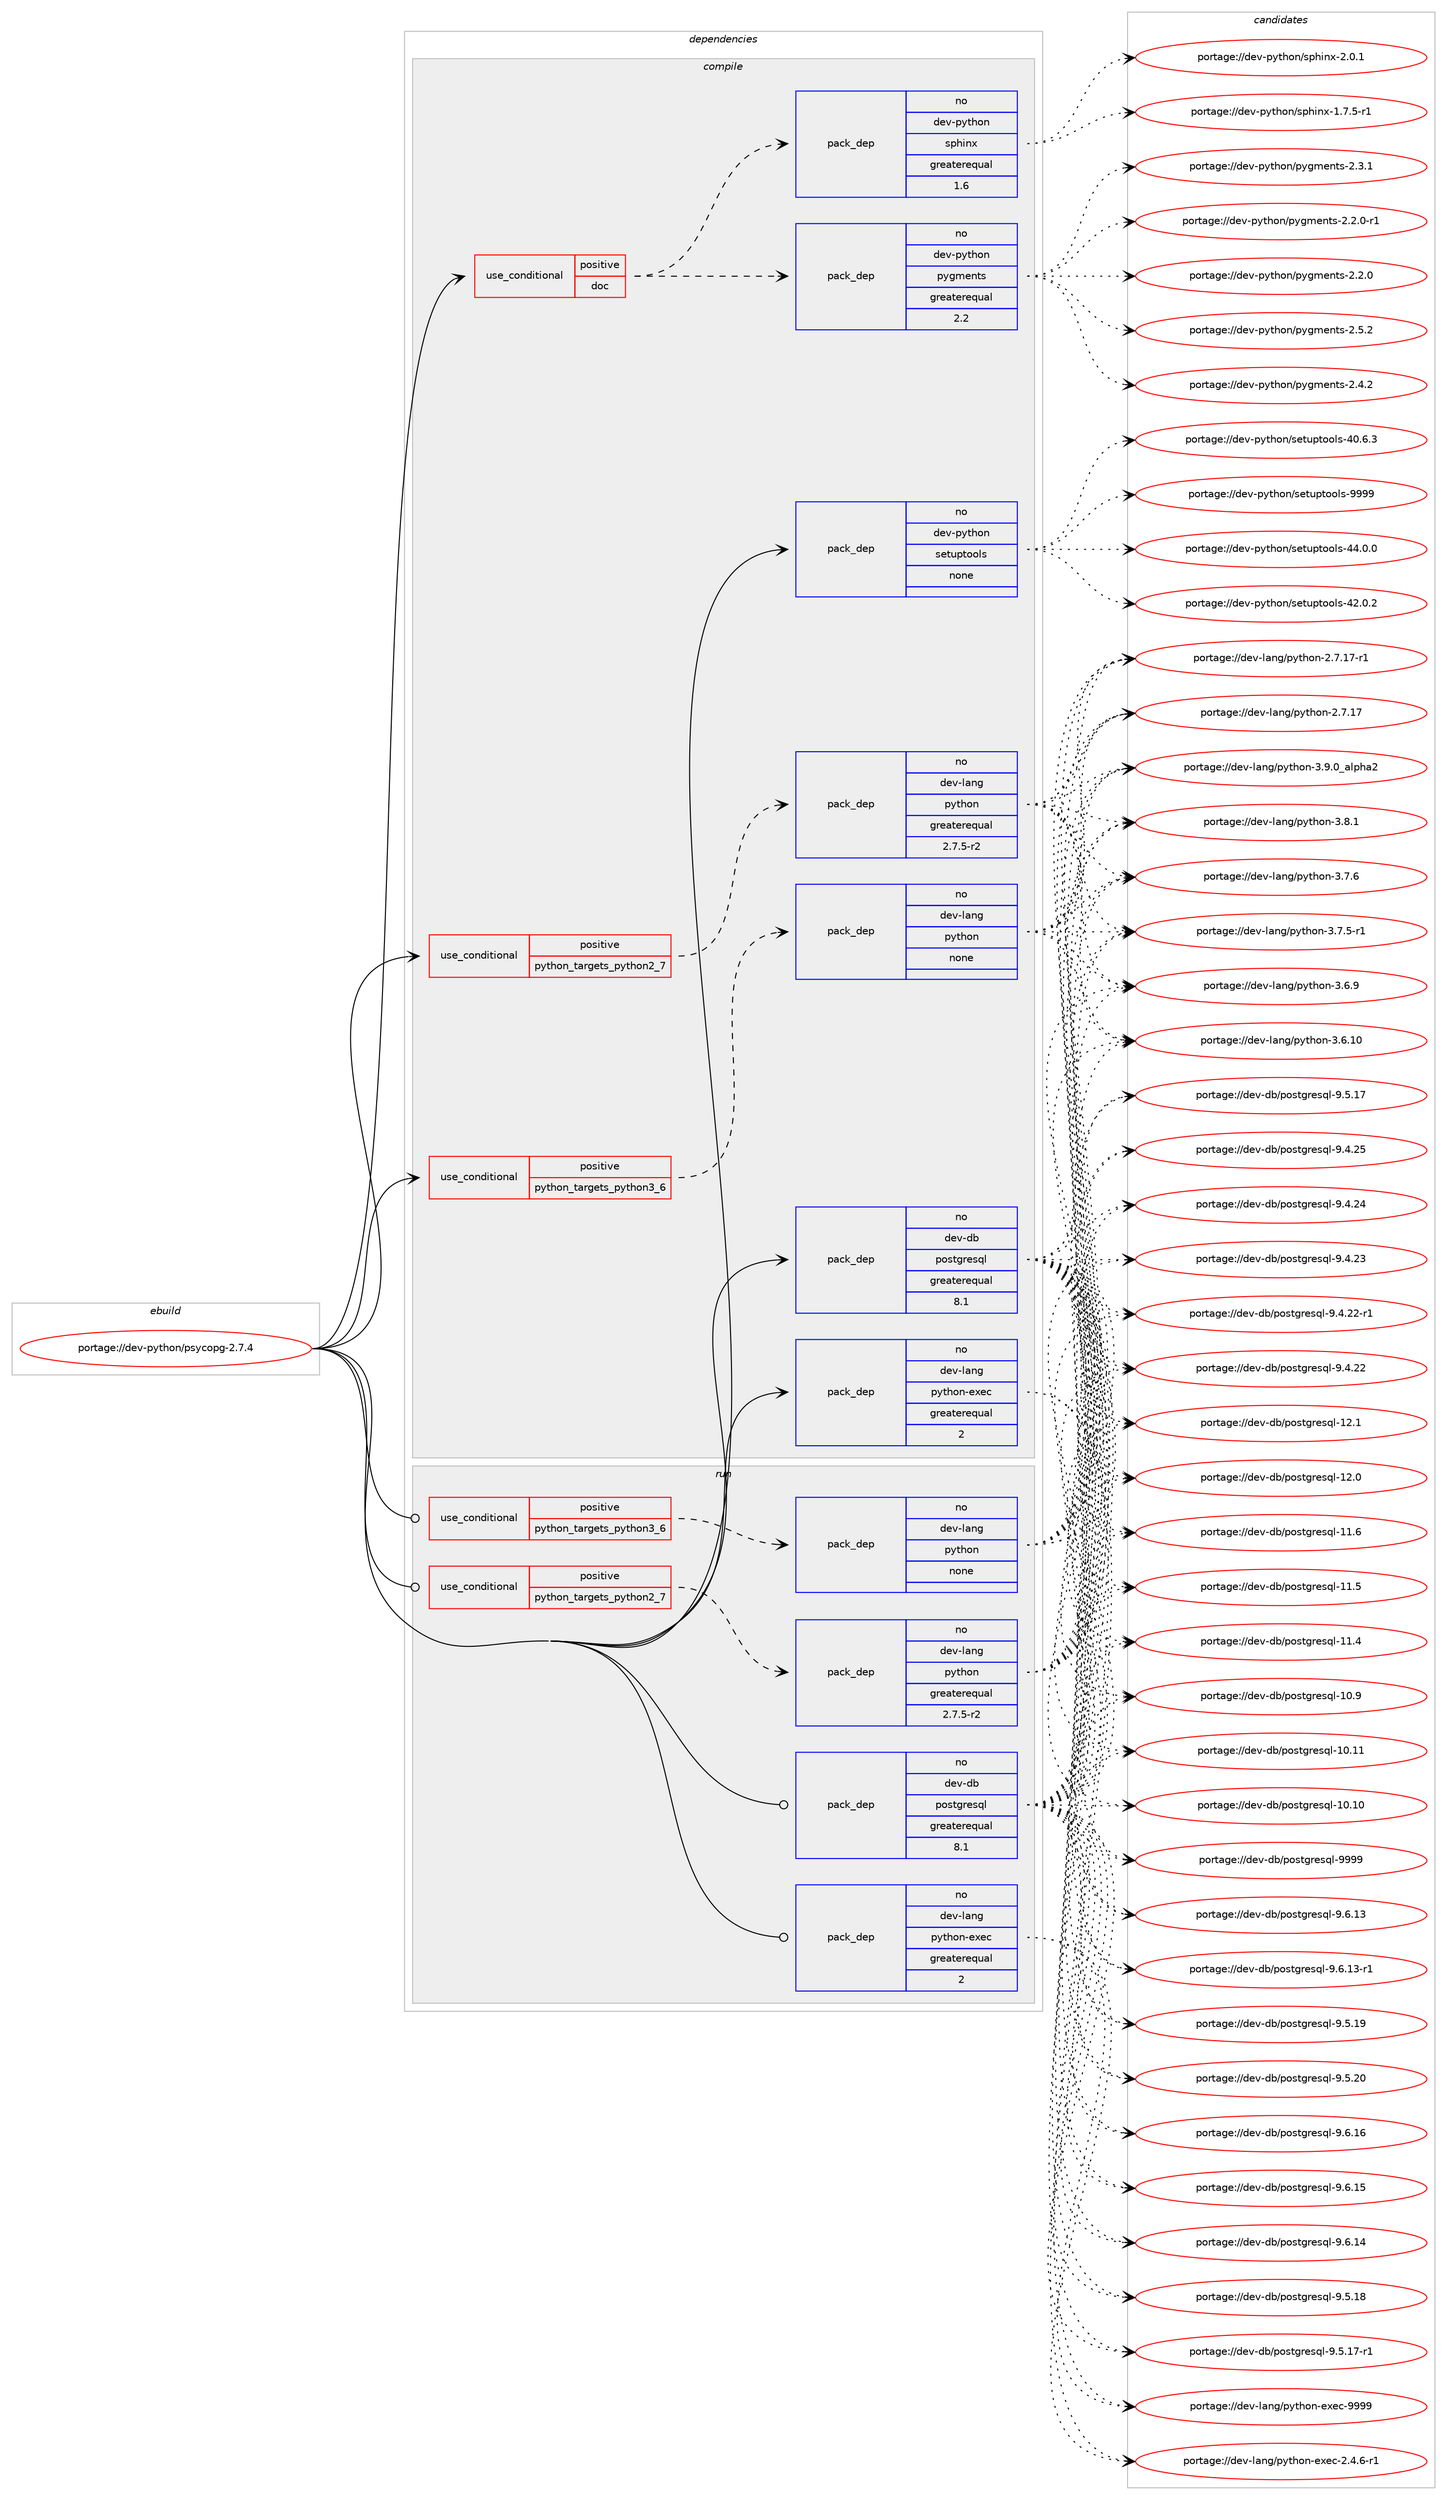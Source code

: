 digraph prolog {

# *************
# Graph options
# *************

newrank=true;
concentrate=true;
compound=true;
graph [rankdir=LR,fontname=Helvetica,fontsize=10,ranksep=1.5];#, ranksep=2.5, nodesep=0.2];
edge  [arrowhead=vee];
node  [fontname=Helvetica,fontsize=10];

# **********
# The ebuild
# **********

subgraph cluster_leftcol {
color=gray;
label=<<i>ebuild</i>>;
id [label="portage://dev-python/psycopg-2.7.4", color=red, width=4, href="../dev-python/psycopg-2.7.4.svg"];
}

# ****************
# The dependencies
# ****************

subgraph cluster_midcol {
color=gray;
label=<<i>dependencies</i>>;
subgraph cluster_compile {
fillcolor="#eeeeee";
style=filled;
label=<<i>compile</i>>;
subgraph cond110284 {
dependency440694 [label=<<TABLE BORDER="0" CELLBORDER="1" CELLSPACING="0" CELLPADDING="4"><TR><TD ROWSPAN="3" CELLPADDING="10">use_conditional</TD></TR><TR><TD>positive</TD></TR><TR><TD>doc</TD></TR></TABLE>>, shape=none, color=red];
subgraph pack325472 {
dependency440695 [label=<<TABLE BORDER="0" CELLBORDER="1" CELLSPACING="0" CELLPADDING="4" WIDTH="220"><TR><TD ROWSPAN="6" CELLPADDING="30">pack_dep</TD></TR><TR><TD WIDTH="110">no</TD></TR><TR><TD>dev-python</TD></TR><TR><TD>pygments</TD></TR><TR><TD>greaterequal</TD></TR><TR><TD>2.2</TD></TR></TABLE>>, shape=none, color=blue];
}
dependency440694:e -> dependency440695:w [weight=20,style="dashed",arrowhead="vee"];
subgraph pack325473 {
dependency440696 [label=<<TABLE BORDER="0" CELLBORDER="1" CELLSPACING="0" CELLPADDING="4" WIDTH="220"><TR><TD ROWSPAN="6" CELLPADDING="30">pack_dep</TD></TR><TR><TD WIDTH="110">no</TD></TR><TR><TD>dev-python</TD></TR><TR><TD>sphinx</TD></TR><TR><TD>greaterequal</TD></TR><TR><TD>1.6</TD></TR></TABLE>>, shape=none, color=blue];
}
dependency440694:e -> dependency440696:w [weight=20,style="dashed",arrowhead="vee"];
}
id:e -> dependency440694:w [weight=20,style="solid",arrowhead="vee"];
subgraph cond110285 {
dependency440697 [label=<<TABLE BORDER="0" CELLBORDER="1" CELLSPACING="0" CELLPADDING="4"><TR><TD ROWSPAN="3" CELLPADDING="10">use_conditional</TD></TR><TR><TD>positive</TD></TR><TR><TD>python_targets_python2_7</TD></TR></TABLE>>, shape=none, color=red];
subgraph pack325474 {
dependency440698 [label=<<TABLE BORDER="0" CELLBORDER="1" CELLSPACING="0" CELLPADDING="4" WIDTH="220"><TR><TD ROWSPAN="6" CELLPADDING="30">pack_dep</TD></TR><TR><TD WIDTH="110">no</TD></TR><TR><TD>dev-lang</TD></TR><TR><TD>python</TD></TR><TR><TD>greaterequal</TD></TR><TR><TD>2.7.5-r2</TD></TR></TABLE>>, shape=none, color=blue];
}
dependency440697:e -> dependency440698:w [weight=20,style="dashed",arrowhead="vee"];
}
id:e -> dependency440697:w [weight=20,style="solid",arrowhead="vee"];
subgraph cond110286 {
dependency440699 [label=<<TABLE BORDER="0" CELLBORDER="1" CELLSPACING="0" CELLPADDING="4"><TR><TD ROWSPAN="3" CELLPADDING="10">use_conditional</TD></TR><TR><TD>positive</TD></TR><TR><TD>python_targets_python3_6</TD></TR></TABLE>>, shape=none, color=red];
subgraph pack325475 {
dependency440700 [label=<<TABLE BORDER="0" CELLBORDER="1" CELLSPACING="0" CELLPADDING="4" WIDTH="220"><TR><TD ROWSPAN="6" CELLPADDING="30">pack_dep</TD></TR><TR><TD WIDTH="110">no</TD></TR><TR><TD>dev-lang</TD></TR><TR><TD>python</TD></TR><TR><TD>none</TD></TR><TR><TD></TD></TR></TABLE>>, shape=none, color=blue];
}
dependency440699:e -> dependency440700:w [weight=20,style="dashed",arrowhead="vee"];
}
id:e -> dependency440699:w [weight=20,style="solid",arrowhead="vee"];
subgraph pack325476 {
dependency440701 [label=<<TABLE BORDER="0" CELLBORDER="1" CELLSPACING="0" CELLPADDING="4" WIDTH="220"><TR><TD ROWSPAN="6" CELLPADDING="30">pack_dep</TD></TR><TR><TD WIDTH="110">no</TD></TR><TR><TD>dev-db</TD></TR><TR><TD>postgresql</TD></TR><TR><TD>greaterequal</TD></TR><TR><TD>8.1</TD></TR></TABLE>>, shape=none, color=blue];
}
id:e -> dependency440701:w [weight=20,style="solid",arrowhead="vee"];
subgraph pack325477 {
dependency440702 [label=<<TABLE BORDER="0" CELLBORDER="1" CELLSPACING="0" CELLPADDING="4" WIDTH="220"><TR><TD ROWSPAN="6" CELLPADDING="30">pack_dep</TD></TR><TR><TD WIDTH="110">no</TD></TR><TR><TD>dev-lang</TD></TR><TR><TD>python-exec</TD></TR><TR><TD>greaterequal</TD></TR><TR><TD>2</TD></TR></TABLE>>, shape=none, color=blue];
}
id:e -> dependency440702:w [weight=20,style="solid",arrowhead="vee"];
subgraph pack325478 {
dependency440703 [label=<<TABLE BORDER="0" CELLBORDER="1" CELLSPACING="0" CELLPADDING="4" WIDTH="220"><TR><TD ROWSPAN="6" CELLPADDING="30">pack_dep</TD></TR><TR><TD WIDTH="110">no</TD></TR><TR><TD>dev-python</TD></TR><TR><TD>setuptools</TD></TR><TR><TD>none</TD></TR><TR><TD></TD></TR></TABLE>>, shape=none, color=blue];
}
id:e -> dependency440703:w [weight=20,style="solid",arrowhead="vee"];
}
subgraph cluster_compileandrun {
fillcolor="#eeeeee";
style=filled;
label=<<i>compile and run</i>>;
}
subgraph cluster_run {
fillcolor="#eeeeee";
style=filled;
label=<<i>run</i>>;
subgraph cond110287 {
dependency440704 [label=<<TABLE BORDER="0" CELLBORDER="1" CELLSPACING="0" CELLPADDING="4"><TR><TD ROWSPAN="3" CELLPADDING="10">use_conditional</TD></TR><TR><TD>positive</TD></TR><TR><TD>python_targets_python2_7</TD></TR></TABLE>>, shape=none, color=red];
subgraph pack325479 {
dependency440705 [label=<<TABLE BORDER="0" CELLBORDER="1" CELLSPACING="0" CELLPADDING="4" WIDTH="220"><TR><TD ROWSPAN="6" CELLPADDING="30">pack_dep</TD></TR><TR><TD WIDTH="110">no</TD></TR><TR><TD>dev-lang</TD></TR><TR><TD>python</TD></TR><TR><TD>greaterequal</TD></TR><TR><TD>2.7.5-r2</TD></TR></TABLE>>, shape=none, color=blue];
}
dependency440704:e -> dependency440705:w [weight=20,style="dashed",arrowhead="vee"];
}
id:e -> dependency440704:w [weight=20,style="solid",arrowhead="odot"];
subgraph cond110288 {
dependency440706 [label=<<TABLE BORDER="0" CELLBORDER="1" CELLSPACING="0" CELLPADDING="4"><TR><TD ROWSPAN="3" CELLPADDING="10">use_conditional</TD></TR><TR><TD>positive</TD></TR><TR><TD>python_targets_python3_6</TD></TR></TABLE>>, shape=none, color=red];
subgraph pack325480 {
dependency440707 [label=<<TABLE BORDER="0" CELLBORDER="1" CELLSPACING="0" CELLPADDING="4" WIDTH="220"><TR><TD ROWSPAN="6" CELLPADDING="30">pack_dep</TD></TR><TR><TD WIDTH="110">no</TD></TR><TR><TD>dev-lang</TD></TR><TR><TD>python</TD></TR><TR><TD>none</TD></TR><TR><TD></TD></TR></TABLE>>, shape=none, color=blue];
}
dependency440706:e -> dependency440707:w [weight=20,style="dashed",arrowhead="vee"];
}
id:e -> dependency440706:w [weight=20,style="solid",arrowhead="odot"];
subgraph pack325481 {
dependency440708 [label=<<TABLE BORDER="0" CELLBORDER="1" CELLSPACING="0" CELLPADDING="4" WIDTH="220"><TR><TD ROWSPAN="6" CELLPADDING="30">pack_dep</TD></TR><TR><TD WIDTH="110">no</TD></TR><TR><TD>dev-db</TD></TR><TR><TD>postgresql</TD></TR><TR><TD>greaterequal</TD></TR><TR><TD>8.1</TD></TR></TABLE>>, shape=none, color=blue];
}
id:e -> dependency440708:w [weight=20,style="solid",arrowhead="odot"];
subgraph pack325482 {
dependency440709 [label=<<TABLE BORDER="0" CELLBORDER="1" CELLSPACING="0" CELLPADDING="4" WIDTH="220"><TR><TD ROWSPAN="6" CELLPADDING="30">pack_dep</TD></TR><TR><TD WIDTH="110">no</TD></TR><TR><TD>dev-lang</TD></TR><TR><TD>python-exec</TD></TR><TR><TD>greaterequal</TD></TR><TR><TD>2</TD></TR></TABLE>>, shape=none, color=blue];
}
id:e -> dependency440709:w [weight=20,style="solid",arrowhead="odot"];
}
}

# **************
# The candidates
# **************

subgraph cluster_choices {
rank=same;
color=gray;
label=<<i>candidates</i>>;

subgraph choice325472 {
color=black;
nodesep=1;
choice1001011184511212111610411111047112121103109101110116115455046534650 [label="portage://dev-python/pygments-2.5.2", color=red, width=4,href="../dev-python/pygments-2.5.2.svg"];
choice1001011184511212111610411111047112121103109101110116115455046524650 [label="portage://dev-python/pygments-2.4.2", color=red, width=4,href="../dev-python/pygments-2.4.2.svg"];
choice1001011184511212111610411111047112121103109101110116115455046514649 [label="portage://dev-python/pygments-2.3.1", color=red, width=4,href="../dev-python/pygments-2.3.1.svg"];
choice10010111845112121116104111110471121211031091011101161154550465046484511449 [label="portage://dev-python/pygments-2.2.0-r1", color=red, width=4,href="../dev-python/pygments-2.2.0-r1.svg"];
choice1001011184511212111610411111047112121103109101110116115455046504648 [label="portage://dev-python/pygments-2.2.0", color=red, width=4,href="../dev-python/pygments-2.2.0.svg"];
dependency440695:e -> choice1001011184511212111610411111047112121103109101110116115455046534650:w [style=dotted,weight="100"];
dependency440695:e -> choice1001011184511212111610411111047112121103109101110116115455046524650:w [style=dotted,weight="100"];
dependency440695:e -> choice1001011184511212111610411111047112121103109101110116115455046514649:w [style=dotted,weight="100"];
dependency440695:e -> choice10010111845112121116104111110471121211031091011101161154550465046484511449:w [style=dotted,weight="100"];
dependency440695:e -> choice1001011184511212111610411111047112121103109101110116115455046504648:w [style=dotted,weight="100"];
}
subgraph choice325473 {
color=black;
nodesep=1;
choice1001011184511212111610411111047115112104105110120455046484649 [label="portage://dev-python/sphinx-2.0.1", color=red, width=4,href="../dev-python/sphinx-2.0.1.svg"];
choice10010111845112121116104111110471151121041051101204549465546534511449 [label="portage://dev-python/sphinx-1.7.5-r1", color=red, width=4,href="../dev-python/sphinx-1.7.5-r1.svg"];
dependency440696:e -> choice1001011184511212111610411111047115112104105110120455046484649:w [style=dotted,weight="100"];
dependency440696:e -> choice10010111845112121116104111110471151121041051101204549465546534511449:w [style=dotted,weight="100"];
}
subgraph choice325474 {
color=black;
nodesep=1;
choice10010111845108971101034711212111610411111045514657464895971081121049750 [label="portage://dev-lang/python-3.9.0_alpha2", color=red, width=4,href="../dev-lang/python-3.9.0_alpha2.svg"];
choice100101118451089711010347112121116104111110455146564649 [label="portage://dev-lang/python-3.8.1", color=red, width=4,href="../dev-lang/python-3.8.1.svg"];
choice100101118451089711010347112121116104111110455146554654 [label="portage://dev-lang/python-3.7.6", color=red, width=4,href="../dev-lang/python-3.7.6.svg"];
choice1001011184510897110103471121211161041111104551465546534511449 [label="portage://dev-lang/python-3.7.5-r1", color=red, width=4,href="../dev-lang/python-3.7.5-r1.svg"];
choice100101118451089711010347112121116104111110455146544657 [label="portage://dev-lang/python-3.6.9", color=red, width=4,href="../dev-lang/python-3.6.9.svg"];
choice10010111845108971101034711212111610411111045514654464948 [label="portage://dev-lang/python-3.6.10", color=red, width=4,href="../dev-lang/python-3.6.10.svg"];
choice100101118451089711010347112121116104111110455046554649554511449 [label="portage://dev-lang/python-2.7.17-r1", color=red, width=4,href="../dev-lang/python-2.7.17-r1.svg"];
choice10010111845108971101034711212111610411111045504655464955 [label="portage://dev-lang/python-2.7.17", color=red, width=4,href="../dev-lang/python-2.7.17.svg"];
dependency440698:e -> choice10010111845108971101034711212111610411111045514657464895971081121049750:w [style=dotted,weight="100"];
dependency440698:e -> choice100101118451089711010347112121116104111110455146564649:w [style=dotted,weight="100"];
dependency440698:e -> choice100101118451089711010347112121116104111110455146554654:w [style=dotted,weight="100"];
dependency440698:e -> choice1001011184510897110103471121211161041111104551465546534511449:w [style=dotted,weight="100"];
dependency440698:e -> choice100101118451089711010347112121116104111110455146544657:w [style=dotted,weight="100"];
dependency440698:e -> choice10010111845108971101034711212111610411111045514654464948:w [style=dotted,weight="100"];
dependency440698:e -> choice100101118451089711010347112121116104111110455046554649554511449:w [style=dotted,weight="100"];
dependency440698:e -> choice10010111845108971101034711212111610411111045504655464955:w [style=dotted,weight="100"];
}
subgraph choice325475 {
color=black;
nodesep=1;
choice10010111845108971101034711212111610411111045514657464895971081121049750 [label="portage://dev-lang/python-3.9.0_alpha2", color=red, width=4,href="../dev-lang/python-3.9.0_alpha2.svg"];
choice100101118451089711010347112121116104111110455146564649 [label="portage://dev-lang/python-3.8.1", color=red, width=4,href="../dev-lang/python-3.8.1.svg"];
choice100101118451089711010347112121116104111110455146554654 [label="portage://dev-lang/python-3.7.6", color=red, width=4,href="../dev-lang/python-3.7.6.svg"];
choice1001011184510897110103471121211161041111104551465546534511449 [label="portage://dev-lang/python-3.7.5-r1", color=red, width=4,href="../dev-lang/python-3.7.5-r1.svg"];
choice100101118451089711010347112121116104111110455146544657 [label="portage://dev-lang/python-3.6.9", color=red, width=4,href="../dev-lang/python-3.6.9.svg"];
choice10010111845108971101034711212111610411111045514654464948 [label="portage://dev-lang/python-3.6.10", color=red, width=4,href="../dev-lang/python-3.6.10.svg"];
choice100101118451089711010347112121116104111110455046554649554511449 [label="portage://dev-lang/python-2.7.17-r1", color=red, width=4,href="../dev-lang/python-2.7.17-r1.svg"];
choice10010111845108971101034711212111610411111045504655464955 [label="portage://dev-lang/python-2.7.17", color=red, width=4,href="../dev-lang/python-2.7.17.svg"];
dependency440700:e -> choice10010111845108971101034711212111610411111045514657464895971081121049750:w [style=dotted,weight="100"];
dependency440700:e -> choice100101118451089711010347112121116104111110455146564649:w [style=dotted,weight="100"];
dependency440700:e -> choice100101118451089711010347112121116104111110455146554654:w [style=dotted,weight="100"];
dependency440700:e -> choice1001011184510897110103471121211161041111104551465546534511449:w [style=dotted,weight="100"];
dependency440700:e -> choice100101118451089711010347112121116104111110455146544657:w [style=dotted,weight="100"];
dependency440700:e -> choice10010111845108971101034711212111610411111045514654464948:w [style=dotted,weight="100"];
dependency440700:e -> choice100101118451089711010347112121116104111110455046554649554511449:w [style=dotted,weight="100"];
dependency440700:e -> choice10010111845108971101034711212111610411111045504655464955:w [style=dotted,weight="100"];
}
subgraph choice325476 {
color=black;
nodesep=1;
choice1001011184510098471121111151161031141011151131084557575757 [label="portage://dev-db/postgresql-9999", color=red, width=4,href="../dev-db/postgresql-9999.svg"];
choice10010111845100984711211111511610311410111511310845574654464954 [label="portage://dev-db/postgresql-9.6.16", color=red, width=4,href="../dev-db/postgresql-9.6.16.svg"];
choice10010111845100984711211111511610311410111511310845574654464953 [label="portage://dev-db/postgresql-9.6.15", color=red, width=4,href="../dev-db/postgresql-9.6.15.svg"];
choice10010111845100984711211111511610311410111511310845574654464952 [label="portage://dev-db/postgresql-9.6.14", color=red, width=4,href="../dev-db/postgresql-9.6.14.svg"];
choice100101118451009847112111115116103114101115113108455746544649514511449 [label="portage://dev-db/postgresql-9.6.13-r1", color=red, width=4,href="../dev-db/postgresql-9.6.13-r1.svg"];
choice10010111845100984711211111511610311410111511310845574654464951 [label="portage://dev-db/postgresql-9.6.13", color=red, width=4,href="../dev-db/postgresql-9.6.13.svg"];
choice10010111845100984711211111511610311410111511310845574653465048 [label="portage://dev-db/postgresql-9.5.20", color=red, width=4,href="../dev-db/postgresql-9.5.20.svg"];
choice10010111845100984711211111511610311410111511310845574653464957 [label="portage://dev-db/postgresql-9.5.19", color=red, width=4,href="../dev-db/postgresql-9.5.19.svg"];
choice10010111845100984711211111511610311410111511310845574653464956 [label="portage://dev-db/postgresql-9.5.18", color=red, width=4,href="../dev-db/postgresql-9.5.18.svg"];
choice100101118451009847112111115116103114101115113108455746534649554511449 [label="portage://dev-db/postgresql-9.5.17-r1", color=red, width=4,href="../dev-db/postgresql-9.5.17-r1.svg"];
choice10010111845100984711211111511610311410111511310845574653464955 [label="portage://dev-db/postgresql-9.5.17", color=red, width=4,href="../dev-db/postgresql-9.5.17.svg"];
choice10010111845100984711211111511610311410111511310845574652465053 [label="portage://dev-db/postgresql-9.4.25", color=red, width=4,href="../dev-db/postgresql-9.4.25.svg"];
choice10010111845100984711211111511610311410111511310845574652465052 [label="portage://dev-db/postgresql-9.4.24", color=red, width=4,href="../dev-db/postgresql-9.4.24.svg"];
choice10010111845100984711211111511610311410111511310845574652465051 [label="portage://dev-db/postgresql-9.4.23", color=red, width=4,href="../dev-db/postgresql-9.4.23.svg"];
choice100101118451009847112111115116103114101115113108455746524650504511449 [label="portage://dev-db/postgresql-9.4.22-r1", color=red, width=4,href="../dev-db/postgresql-9.4.22-r1.svg"];
choice10010111845100984711211111511610311410111511310845574652465050 [label="portage://dev-db/postgresql-9.4.22", color=red, width=4,href="../dev-db/postgresql-9.4.22.svg"];
choice1001011184510098471121111151161031141011151131084549504649 [label="portage://dev-db/postgresql-12.1", color=red, width=4,href="../dev-db/postgresql-12.1.svg"];
choice1001011184510098471121111151161031141011151131084549504648 [label="portage://dev-db/postgresql-12.0", color=red, width=4,href="../dev-db/postgresql-12.0.svg"];
choice1001011184510098471121111151161031141011151131084549494654 [label="portage://dev-db/postgresql-11.6", color=red, width=4,href="../dev-db/postgresql-11.6.svg"];
choice1001011184510098471121111151161031141011151131084549494653 [label="portage://dev-db/postgresql-11.5", color=red, width=4,href="../dev-db/postgresql-11.5.svg"];
choice1001011184510098471121111151161031141011151131084549494652 [label="portage://dev-db/postgresql-11.4", color=red, width=4,href="../dev-db/postgresql-11.4.svg"];
choice1001011184510098471121111151161031141011151131084549484657 [label="portage://dev-db/postgresql-10.9", color=red, width=4,href="../dev-db/postgresql-10.9.svg"];
choice100101118451009847112111115116103114101115113108454948464949 [label="portage://dev-db/postgresql-10.11", color=red, width=4,href="../dev-db/postgresql-10.11.svg"];
choice100101118451009847112111115116103114101115113108454948464948 [label="portage://dev-db/postgresql-10.10", color=red, width=4,href="../dev-db/postgresql-10.10.svg"];
dependency440701:e -> choice1001011184510098471121111151161031141011151131084557575757:w [style=dotted,weight="100"];
dependency440701:e -> choice10010111845100984711211111511610311410111511310845574654464954:w [style=dotted,weight="100"];
dependency440701:e -> choice10010111845100984711211111511610311410111511310845574654464953:w [style=dotted,weight="100"];
dependency440701:e -> choice10010111845100984711211111511610311410111511310845574654464952:w [style=dotted,weight="100"];
dependency440701:e -> choice100101118451009847112111115116103114101115113108455746544649514511449:w [style=dotted,weight="100"];
dependency440701:e -> choice10010111845100984711211111511610311410111511310845574654464951:w [style=dotted,weight="100"];
dependency440701:e -> choice10010111845100984711211111511610311410111511310845574653465048:w [style=dotted,weight="100"];
dependency440701:e -> choice10010111845100984711211111511610311410111511310845574653464957:w [style=dotted,weight="100"];
dependency440701:e -> choice10010111845100984711211111511610311410111511310845574653464956:w [style=dotted,weight="100"];
dependency440701:e -> choice100101118451009847112111115116103114101115113108455746534649554511449:w [style=dotted,weight="100"];
dependency440701:e -> choice10010111845100984711211111511610311410111511310845574653464955:w [style=dotted,weight="100"];
dependency440701:e -> choice10010111845100984711211111511610311410111511310845574652465053:w [style=dotted,weight="100"];
dependency440701:e -> choice10010111845100984711211111511610311410111511310845574652465052:w [style=dotted,weight="100"];
dependency440701:e -> choice10010111845100984711211111511610311410111511310845574652465051:w [style=dotted,weight="100"];
dependency440701:e -> choice100101118451009847112111115116103114101115113108455746524650504511449:w [style=dotted,weight="100"];
dependency440701:e -> choice10010111845100984711211111511610311410111511310845574652465050:w [style=dotted,weight="100"];
dependency440701:e -> choice1001011184510098471121111151161031141011151131084549504649:w [style=dotted,weight="100"];
dependency440701:e -> choice1001011184510098471121111151161031141011151131084549504648:w [style=dotted,weight="100"];
dependency440701:e -> choice1001011184510098471121111151161031141011151131084549494654:w [style=dotted,weight="100"];
dependency440701:e -> choice1001011184510098471121111151161031141011151131084549494653:w [style=dotted,weight="100"];
dependency440701:e -> choice1001011184510098471121111151161031141011151131084549494652:w [style=dotted,weight="100"];
dependency440701:e -> choice1001011184510098471121111151161031141011151131084549484657:w [style=dotted,weight="100"];
dependency440701:e -> choice100101118451009847112111115116103114101115113108454948464949:w [style=dotted,weight="100"];
dependency440701:e -> choice100101118451009847112111115116103114101115113108454948464948:w [style=dotted,weight="100"];
}
subgraph choice325477 {
color=black;
nodesep=1;
choice10010111845108971101034711212111610411111045101120101994557575757 [label="portage://dev-lang/python-exec-9999", color=red, width=4,href="../dev-lang/python-exec-9999.svg"];
choice10010111845108971101034711212111610411111045101120101994550465246544511449 [label="portage://dev-lang/python-exec-2.4.6-r1", color=red, width=4,href="../dev-lang/python-exec-2.4.6-r1.svg"];
dependency440702:e -> choice10010111845108971101034711212111610411111045101120101994557575757:w [style=dotted,weight="100"];
dependency440702:e -> choice10010111845108971101034711212111610411111045101120101994550465246544511449:w [style=dotted,weight="100"];
}
subgraph choice325478 {
color=black;
nodesep=1;
choice10010111845112121116104111110471151011161171121161111111081154557575757 [label="portage://dev-python/setuptools-9999", color=red, width=4,href="../dev-python/setuptools-9999.svg"];
choice100101118451121211161041111104711510111611711211611111110811545525246484648 [label="portage://dev-python/setuptools-44.0.0", color=red, width=4,href="../dev-python/setuptools-44.0.0.svg"];
choice100101118451121211161041111104711510111611711211611111110811545525046484650 [label="portage://dev-python/setuptools-42.0.2", color=red, width=4,href="../dev-python/setuptools-42.0.2.svg"];
choice100101118451121211161041111104711510111611711211611111110811545524846544651 [label="portage://dev-python/setuptools-40.6.3", color=red, width=4,href="../dev-python/setuptools-40.6.3.svg"];
dependency440703:e -> choice10010111845112121116104111110471151011161171121161111111081154557575757:w [style=dotted,weight="100"];
dependency440703:e -> choice100101118451121211161041111104711510111611711211611111110811545525246484648:w [style=dotted,weight="100"];
dependency440703:e -> choice100101118451121211161041111104711510111611711211611111110811545525046484650:w [style=dotted,weight="100"];
dependency440703:e -> choice100101118451121211161041111104711510111611711211611111110811545524846544651:w [style=dotted,weight="100"];
}
subgraph choice325479 {
color=black;
nodesep=1;
choice10010111845108971101034711212111610411111045514657464895971081121049750 [label="portage://dev-lang/python-3.9.0_alpha2", color=red, width=4,href="../dev-lang/python-3.9.0_alpha2.svg"];
choice100101118451089711010347112121116104111110455146564649 [label="portage://dev-lang/python-3.8.1", color=red, width=4,href="../dev-lang/python-3.8.1.svg"];
choice100101118451089711010347112121116104111110455146554654 [label="portage://dev-lang/python-3.7.6", color=red, width=4,href="../dev-lang/python-3.7.6.svg"];
choice1001011184510897110103471121211161041111104551465546534511449 [label="portage://dev-lang/python-3.7.5-r1", color=red, width=4,href="../dev-lang/python-3.7.5-r1.svg"];
choice100101118451089711010347112121116104111110455146544657 [label="portage://dev-lang/python-3.6.9", color=red, width=4,href="../dev-lang/python-3.6.9.svg"];
choice10010111845108971101034711212111610411111045514654464948 [label="portage://dev-lang/python-3.6.10", color=red, width=4,href="../dev-lang/python-3.6.10.svg"];
choice100101118451089711010347112121116104111110455046554649554511449 [label="portage://dev-lang/python-2.7.17-r1", color=red, width=4,href="../dev-lang/python-2.7.17-r1.svg"];
choice10010111845108971101034711212111610411111045504655464955 [label="portage://dev-lang/python-2.7.17", color=red, width=4,href="../dev-lang/python-2.7.17.svg"];
dependency440705:e -> choice10010111845108971101034711212111610411111045514657464895971081121049750:w [style=dotted,weight="100"];
dependency440705:e -> choice100101118451089711010347112121116104111110455146564649:w [style=dotted,weight="100"];
dependency440705:e -> choice100101118451089711010347112121116104111110455146554654:w [style=dotted,weight="100"];
dependency440705:e -> choice1001011184510897110103471121211161041111104551465546534511449:w [style=dotted,weight="100"];
dependency440705:e -> choice100101118451089711010347112121116104111110455146544657:w [style=dotted,weight="100"];
dependency440705:e -> choice10010111845108971101034711212111610411111045514654464948:w [style=dotted,weight="100"];
dependency440705:e -> choice100101118451089711010347112121116104111110455046554649554511449:w [style=dotted,weight="100"];
dependency440705:e -> choice10010111845108971101034711212111610411111045504655464955:w [style=dotted,weight="100"];
}
subgraph choice325480 {
color=black;
nodesep=1;
choice10010111845108971101034711212111610411111045514657464895971081121049750 [label="portage://dev-lang/python-3.9.0_alpha2", color=red, width=4,href="../dev-lang/python-3.9.0_alpha2.svg"];
choice100101118451089711010347112121116104111110455146564649 [label="portage://dev-lang/python-3.8.1", color=red, width=4,href="../dev-lang/python-3.8.1.svg"];
choice100101118451089711010347112121116104111110455146554654 [label="portage://dev-lang/python-3.7.6", color=red, width=4,href="../dev-lang/python-3.7.6.svg"];
choice1001011184510897110103471121211161041111104551465546534511449 [label="portage://dev-lang/python-3.7.5-r1", color=red, width=4,href="../dev-lang/python-3.7.5-r1.svg"];
choice100101118451089711010347112121116104111110455146544657 [label="portage://dev-lang/python-3.6.9", color=red, width=4,href="../dev-lang/python-3.6.9.svg"];
choice10010111845108971101034711212111610411111045514654464948 [label="portage://dev-lang/python-3.6.10", color=red, width=4,href="../dev-lang/python-3.6.10.svg"];
choice100101118451089711010347112121116104111110455046554649554511449 [label="portage://dev-lang/python-2.7.17-r1", color=red, width=4,href="../dev-lang/python-2.7.17-r1.svg"];
choice10010111845108971101034711212111610411111045504655464955 [label="portage://dev-lang/python-2.7.17", color=red, width=4,href="../dev-lang/python-2.7.17.svg"];
dependency440707:e -> choice10010111845108971101034711212111610411111045514657464895971081121049750:w [style=dotted,weight="100"];
dependency440707:e -> choice100101118451089711010347112121116104111110455146564649:w [style=dotted,weight="100"];
dependency440707:e -> choice100101118451089711010347112121116104111110455146554654:w [style=dotted,weight="100"];
dependency440707:e -> choice1001011184510897110103471121211161041111104551465546534511449:w [style=dotted,weight="100"];
dependency440707:e -> choice100101118451089711010347112121116104111110455146544657:w [style=dotted,weight="100"];
dependency440707:e -> choice10010111845108971101034711212111610411111045514654464948:w [style=dotted,weight="100"];
dependency440707:e -> choice100101118451089711010347112121116104111110455046554649554511449:w [style=dotted,weight="100"];
dependency440707:e -> choice10010111845108971101034711212111610411111045504655464955:w [style=dotted,weight="100"];
}
subgraph choice325481 {
color=black;
nodesep=1;
choice1001011184510098471121111151161031141011151131084557575757 [label="portage://dev-db/postgresql-9999", color=red, width=4,href="../dev-db/postgresql-9999.svg"];
choice10010111845100984711211111511610311410111511310845574654464954 [label="portage://dev-db/postgresql-9.6.16", color=red, width=4,href="../dev-db/postgresql-9.6.16.svg"];
choice10010111845100984711211111511610311410111511310845574654464953 [label="portage://dev-db/postgresql-9.6.15", color=red, width=4,href="../dev-db/postgresql-9.6.15.svg"];
choice10010111845100984711211111511610311410111511310845574654464952 [label="portage://dev-db/postgresql-9.6.14", color=red, width=4,href="../dev-db/postgresql-9.6.14.svg"];
choice100101118451009847112111115116103114101115113108455746544649514511449 [label="portage://dev-db/postgresql-9.6.13-r1", color=red, width=4,href="../dev-db/postgresql-9.6.13-r1.svg"];
choice10010111845100984711211111511610311410111511310845574654464951 [label="portage://dev-db/postgresql-9.6.13", color=red, width=4,href="../dev-db/postgresql-9.6.13.svg"];
choice10010111845100984711211111511610311410111511310845574653465048 [label="portage://dev-db/postgresql-9.5.20", color=red, width=4,href="../dev-db/postgresql-9.5.20.svg"];
choice10010111845100984711211111511610311410111511310845574653464957 [label="portage://dev-db/postgresql-9.5.19", color=red, width=4,href="../dev-db/postgresql-9.5.19.svg"];
choice10010111845100984711211111511610311410111511310845574653464956 [label="portage://dev-db/postgresql-9.5.18", color=red, width=4,href="../dev-db/postgresql-9.5.18.svg"];
choice100101118451009847112111115116103114101115113108455746534649554511449 [label="portage://dev-db/postgresql-9.5.17-r1", color=red, width=4,href="../dev-db/postgresql-9.5.17-r1.svg"];
choice10010111845100984711211111511610311410111511310845574653464955 [label="portage://dev-db/postgresql-9.5.17", color=red, width=4,href="../dev-db/postgresql-9.5.17.svg"];
choice10010111845100984711211111511610311410111511310845574652465053 [label="portage://dev-db/postgresql-9.4.25", color=red, width=4,href="../dev-db/postgresql-9.4.25.svg"];
choice10010111845100984711211111511610311410111511310845574652465052 [label="portage://dev-db/postgresql-9.4.24", color=red, width=4,href="../dev-db/postgresql-9.4.24.svg"];
choice10010111845100984711211111511610311410111511310845574652465051 [label="portage://dev-db/postgresql-9.4.23", color=red, width=4,href="../dev-db/postgresql-9.4.23.svg"];
choice100101118451009847112111115116103114101115113108455746524650504511449 [label="portage://dev-db/postgresql-9.4.22-r1", color=red, width=4,href="../dev-db/postgresql-9.4.22-r1.svg"];
choice10010111845100984711211111511610311410111511310845574652465050 [label="portage://dev-db/postgresql-9.4.22", color=red, width=4,href="../dev-db/postgresql-9.4.22.svg"];
choice1001011184510098471121111151161031141011151131084549504649 [label="portage://dev-db/postgresql-12.1", color=red, width=4,href="../dev-db/postgresql-12.1.svg"];
choice1001011184510098471121111151161031141011151131084549504648 [label="portage://dev-db/postgresql-12.0", color=red, width=4,href="../dev-db/postgresql-12.0.svg"];
choice1001011184510098471121111151161031141011151131084549494654 [label="portage://dev-db/postgresql-11.6", color=red, width=4,href="../dev-db/postgresql-11.6.svg"];
choice1001011184510098471121111151161031141011151131084549494653 [label="portage://dev-db/postgresql-11.5", color=red, width=4,href="../dev-db/postgresql-11.5.svg"];
choice1001011184510098471121111151161031141011151131084549494652 [label="portage://dev-db/postgresql-11.4", color=red, width=4,href="../dev-db/postgresql-11.4.svg"];
choice1001011184510098471121111151161031141011151131084549484657 [label="portage://dev-db/postgresql-10.9", color=red, width=4,href="../dev-db/postgresql-10.9.svg"];
choice100101118451009847112111115116103114101115113108454948464949 [label="portage://dev-db/postgresql-10.11", color=red, width=4,href="../dev-db/postgresql-10.11.svg"];
choice100101118451009847112111115116103114101115113108454948464948 [label="portage://dev-db/postgresql-10.10", color=red, width=4,href="../dev-db/postgresql-10.10.svg"];
dependency440708:e -> choice1001011184510098471121111151161031141011151131084557575757:w [style=dotted,weight="100"];
dependency440708:e -> choice10010111845100984711211111511610311410111511310845574654464954:w [style=dotted,weight="100"];
dependency440708:e -> choice10010111845100984711211111511610311410111511310845574654464953:w [style=dotted,weight="100"];
dependency440708:e -> choice10010111845100984711211111511610311410111511310845574654464952:w [style=dotted,weight="100"];
dependency440708:e -> choice100101118451009847112111115116103114101115113108455746544649514511449:w [style=dotted,weight="100"];
dependency440708:e -> choice10010111845100984711211111511610311410111511310845574654464951:w [style=dotted,weight="100"];
dependency440708:e -> choice10010111845100984711211111511610311410111511310845574653465048:w [style=dotted,weight="100"];
dependency440708:e -> choice10010111845100984711211111511610311410111511310845574653464957:w [style=dotted,weight="100"];
dependency440708:e -> choice10010111845100984711211111511610311410111511310845574653464956:w [style=dotted,weight="100"];
dependency440708:e -> choice100101118451009847112111115116103114101115113108455746534649554511449:w [style=dotted,weight="100"];
dependency440708:e -> choice10010111845100984711211111511610311410111511310845574653464955:w [style=dotted,weight="100"];
dependency440708:e -> choice10010111845100984711211111511610311410111511310845574652465053:w [style=dotted,weight="100"];
dependency440708:e -> choice10010111845100984711211111511610311410111511310845574652465052:w [style=dotted,weight="100"];
dependency440708:e -> choice10010111845100984711211111511610311410111511310845574652465051:w [style=dotted,weight="100"];
dependency440708:e -> choice100101118451009847112111115116103114101115113108455746524650504511449:w [style=dotted,weight="100"];
dependency440708:e -> choice10010111845100984711211111511610311410111511310845574652465050:w [style=dotted,weight="100"];
dependency440708:e -> choice1001011184510098471121111151161031141011151131084549504649:w [style=dotted,weight="100"];
dependency440708:e -> choice1001011184510098471121111151161031141011151131084549504648:w [style=dotted,weight="100"];
dependency440708:e -> choice1001011184510098471121111151161031141011151131084549494654:w [style=dotted,weight="100"];
dependency440708:e -> choice1001011184510098471121111151161031141011151131084549494653:w [style=dotted,weight="100"];
dependency440708:e -> choice1001011184510098471121111151161031141011151131084549494652:w [style=dotted,weight="100"];
dependency440708:e -> choice1001011184510098471121111151161031141011151131084549484657:w [style=dotted,weight="100"];
dependency440708:e -> choice100101118451009847112111115116103114101115113108454948464949:w [style=dotted,weight="100"];
dependency440708:e -> choice100101118451009847112111115116103114101115113108454948464948:w [style=dotted,weight="100"];
}
subgraph choice325482 {
color=black;
nodesep=1;
choice10010111845108971101034711212111610411111045101120101994557575757 [label="portage://dev-lang/python-exec-9999", color=red, width=4,href="../dev-lang/python-exec-9999.svg"];
choice10010111845108971101034711212111610411111045101120101994550465246544511449 [label="portage://dev-lang/python-exec-2.4.6-r1", color=red, width=4,href="../dev-lang/python-exec-2.4.6-r1.svg"];
dependency440709:e -> choice10010111845108971101034711212111610411111045101120101994557575757:w [style=dotted,weight="100"];
dependency440709:e -> choice10010111845108971101034711212111610411111045101120101994550465246544511449:w [style=dotted,weight="100"];
}
}

}
